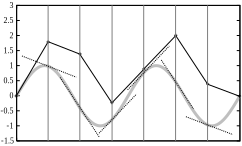 <?xml version="1.0" encoding="UTF-8"?>
<dia:diagram xmlns:dia="http://www.lysator.liu.se/~alla/dia/">
  <dia:layer name="Background" visible="true">
    <dia:object type="Standard - PolyLine" version="0" id="O0">
      <dia:attribute name="obj_pos">
        <dia:point val="3.624,9.631"/>
      </dia:attribute>
      <dia:attribute name="obj_bb">
        <dia:rectangle val="3.608,9.615;3.798,9.647"/>
      </dia:attribute>
      <dia:attribute name="poly_points">
        <dia:point val="3.624,9.631"/>
        <dia:point val="3.782,9.631"/>
      </dia:attribute>
      <dia:attribute name="line_width">
        <dia:real val="0.032"/>
      </dia:attribute>
    </dia:object>
    <dia:object type="Standard - PolyLine" version="0" id="O1">
      <dia:attribute name="obj_pos">
        <dia:point val="14.789,9.631"/>
      </dia:attribute>
      <dia:attribute name="obj_bb">
        <dia:rectangle val="14.614,9.615;14.805,9.647"/>
      </dia:attribute>
      <dia:attribute name="poly_points">
        <dia:point val="14.789,9.631"/>
        <dia:point val="14.63,9.631"/>
      </dia:attribute>
      <dia:attribute name="line_width">
        <dia:real val="0.032"/>
      </dia:attribute>
    </dia:object>
    <dia:object type="Standard - PolyLine" version="0" id="O2">
      <dia:attribute name="obj_pos">
        <dia:point val="3.624,8.877"/>
      </dia:attribute>
      <dia:attribute name="obj_bb">
        <dia:rectangle val="3.608,8.861;3.798,8.893"/>
      </dia:attribute>
      <dia:attribute name="poly_points">
        <dia:point val="3.624,8.877"/>
        <dia:point val="3.782,8.877"/>
      </dia:attribute>
      <dia:attribute name="line_width">
        <dia:real val="0.032"/>
      </dia:attribute>
    </dia:object>
    <dia:object type="Standard - PolyLine" version="0" id="O3">
      <dia:attribute name="obj_pos">
        <dia:point val="14.789,8.877"/>
      </dia:attribute>
      <dia:attribute name="obj_bb">
        <dia:rectangle val="14.614,8.861;14.805,8.893"/>
      </dia:attribute>
      <dia:attribute name="poly_points">
        <dia:point val="14.789,8.877"/>
        <dia:point val="14.63,8.877"/>
      </dia:attribute>
      <dia:attribute name="line_width">
        <dia:real val="0.032"/>
      </dia:attribute>
    </dia:object>
    <dia:object type="Standard - PolyLine" version="0" id="O4">
      <dia:attribute name="obj_pos">
        <dia:point val="3.624,8.126"/>
      </dia:attribute>
      <dia:attribute name="obj_bb">
        <dia:rectangle val="3.608,8.11;3.798,8.142"/>
      </dia:attribute>
      <dia:attribute name="poly_points">
        <dia:point val="3.624,8.126"/>
        <dia:point val="3.782,8.126"/>
      </dia:attribute>
      <dia:attribute name="line_width">
        <dia:real val="0.032"/>
      </dia:attribute>
    </dia:object>
    <dia:object type="Standard - PolyLine" version="0" id="O5">
      <dia:attribute name="obj_pos">
        <dia:point val="14.789,8.126"/>
      </dia:attribute>
      <dia:attribute name="obj_bb">
        <dia:rectangle val="14.614,8.11;14.805,8.142"/>
      </dia:attribute>
      <dia:attribute name="poly_points">
        <dia:point val="14.789,8.126"/>
        <dia:point val="14.63,8.126"/>
      </dia:attribute>
      <dia:attribute name="line_width">
        <dia:real val="0.032"/>
      </dia:attribute>
    </dia:object>
    <dia:object type="Standard - PolyLine" version="0" id="O6">
      <dia:attribute name="obj_pos">
        <dia:point val="3.624,7.372"/>
      </dia:attribute>
      <dia:attribute name="obj_bb">
        <dia:rectangle val="3.608,7.356;3.798,7.388"/>
      </dia:attribute>
      <dia:attribute name="poly_points">
        <dia:point val="3.624,7.372"/>
        <dia:point val="3.782,7.372"/>
      </dia:attribute>
      <dia:attribute name="line_width">
        <dia:real val="0.032"/>
      </dia:attribute>
    </dia:object>
    <dia:object type="Standard - PolyLine" version="0" id="O7">
      <dia:attribute name="obj_pos">
        <dia:point val="14.789,7.372"/>
      </dia:attribute>
      <dia:attribute name="obj_bb">
        <dia:rectangle val="14.614,7.356;14.805,7.388"/>
      </dia:attribute>
      <dia:attribute name="poly_points">
        <dia:point val="14.789,7.372"/>
        <dia:point val="14.63,7.372"/>
      </dia:attribute>
      <dia:attribute name="line_width">
        <dia:real val="0.032"/>
      </dia:attribute>
    </dia:object>
    <dia:object type="Standard - PolyLine" version="0" id="O8">
      <dia:attribute name="obj_pos">
        <dia:point val="3.624,6.621"/>
      </dia:attribute>
      <dia:attribute name="obj_bb">
        <dia:rectangle val="3.608,6.605;3.798,6.637"/>
      </dia:attribute>
      <dia:attribute name="poly_points">
        <dia:point val="3.624,6.621"/>
        <dia:point val="3.782,6.621"/>
      </dia:attribute>
      <dia:attribute name="line_width">
        <dia:real val="0.032"/>
      </dia:attribute>
    </dia:object>
    <dia:object type="Standard - PolyLine" version="0" id="O9">
      <dia:attribute name="obj_pos">
        <dia:point val="14.789,6.621"/>
      </dia:attribute>
      <dia:attribute name="obj_bb">
        <dia:rectangle val="14.614,6.605;14.805,6.637"/>
      </dia:attribute>
      <dia:attribute name="poly_points">
        <dia:point val="14.789,6.621"/>
        <dia:point val="14.63,6.621"/>
      </dia:attribute>
      <dia:attribute name="line_width">
        <dia:real val="0.032"/>
      </dia:attribute>
    </dia:object>
    <dia:object type="Standard - PolyLine" version="0" id="O10">
      <dia:attribute name="obj_pos">
        <dia:point val="3.624,5.867"/>
      </dia:attribute>
      <dia:attribute name="obj_bb">
        <dia:rectangle val="3.608,5.852;3.798,5.883"/>
      </dia:attribute>
      <dia:attribute name="poly_points">
        <dia:point val="3.624,5.867"/>
        <dia:point val="3.782,5.867"/>
      </dia:attribute>
      <dia:attribute name="line_width">
        <dia:real val="0.032"/>
      </dia:attribute>
    </dia:object>
    <dia:object type="Standard - PolyLine" version="0" id="O11">
      <dia:attribute name="obj_pos">
        <dia:point val="14.789,5.867"/>
      </dia:attribute>
      <dia:attribute name="obj_bb">
        <dia:rectangle val="14.614,5.852;14.805,5.883"/>
      </dia:attribute>
      <dia:attribute name="poly_points">
        <dia:point val="14.789,5.867"/>
        <dia:point val="14.63,5.867"/>
      </dia:attribute>
      <dia:attribute name="line_width">
        <dia:real val="0.032"/>
      </dia:attribute>
    </dia:object>
    <dia:object type="Standard - PolyLine" version="0" id="O12">
      <dia:attribute name="obj_pos">
        <dia:point val="3.624,5.116"/>
      </dia:attribute>
      <dia:attribute name="obj_bb">
        <dia:rectangle val="3.608,5.1;3.798,5.132"/>
      </dia:attribute>
      <dia:attribute name="poly_points">
        <dia:point val="3.624,5.116"/>
        <dia:point val="3.782,5.116"/>
      </dia:attribute>
      <dia:attribute name="line_width">
        <dia:real val="0.032"/>
      </dia:attribute>
    </dia:object>
    <dia:object type="Standard - PolyLine" version="0" id="O13">
      <dia:attribute name="obj_pos">
        <dia:point val="14.789,5.116"/>
      </dia:attribute>
      <dia:attribute name="obj_bb">
        <dia:rectangle val="14.614,5.1;14.805,5.132"/>
      </dia:attribute>
      <dia:attribute name="poly_points">
        <dia:point val="14.789,5.116"/>
        <dia:point val="14.63,5.116"/>
      </dia:attribute>
      <dia:attribute name="line_width">
        <dia:real val="0.032"/>
      </dia:attribute>
    </dia:object>
    <dia:object type="Standard - PolyLine" version="0" id="O14">
      <dia:attribute name="obj_pos">
        <dia:point val="3.624,4.362"/>
      </dia:attribute>
      <dia:attribute name="obj_bb">
        <dia:rectangle val="3.608,4.347;3.798,4.378"/>
      </dia:attribute>
      <dia:attribute name="poly_points">
        <dia:point val="3.624,4.362"/>
        <dia:point val="3.782,4.362"/>
      </dia:attribute>
      <dia:attribute name="line_width">
        <dia:real val="0.032"/>
      </dia:attribute>
    </dia:object>
    <dia:object type="Standard - PolyLine" version="0" id="O15">
      <dia:attribute name="obj_pos">
        <dia:point val="14.789,4.362"/>
      </dia:attribute>
      <dia:attribute name="obj_bb">
        <dia:rectangle val="14.614,4.347;14.805,4.378"/>
      </dia:attribute>
      <dia:attribute name="poly_points">
        <dia:point val="14.789,4.362"/>
        <dia:point val="14.63,4.362"/>
      </dia:attribute>
      <dia:attribute name="line_width">
        <dia:real val="0.032"/>
      </dia:attribute>
    </dia:object>
    <dia:object type="Standard - PolyLine" version="0" id="O16">
      <dia:attribute name="obj_pos">
        <dia:point val="3.624,3.611"/>
      </dia:attribute>
      <dia:attribute name="obj_bb">
        <dia:rectangle val="3.608,3.595;3.798,3.627"/>
      </dia:attribute>
      <dia:attribute name="poly_points">
        <dia:point val="3.624,3.611"/>
        <dia:point val="3.782,3.611"/>
      </dia:attribute>
      <dia:attribute name="line_width">
        <dia:real val="0.032"/>
      </dia:attribute>
    </dia:object>
    <dia:object type="Standard - PolyLine" version="0" id="O17">
      <dia:attribute name="obj_pos">
        <dia:point val="14.789,3.611"/>
      </dia:attribute>
      <dia:attribute name="obj_bb">
        <dia:rectangle val="14.614,3.595;14.805,3.627"/>
      </dia:attribute>
      <dia:attribute name="poly_points">
        <dia:point val="14.789,3.611"/>
        <dia:point val="14.63,3.611"/>
      </dia:attribute>
      <dia:attribute name="line_width">
        <dia:real val="0.032"/>
      </dia:attribute>
    </dia:object>
    <dia:object type="Standard - PolyLine" version="0" id="O18">
      <dia:attribute name="obj_pos">
        <dia:point val="3.624,2.857"/>
      </dia:attribute>
      <dia:attribute name="obj_bb">
        <dia:rectangle val="3.608,2.842;3.798,2.873"/>
      </dia:attribute>
      <dia:attribute name="poly_points">
        <dia:point val="3.624,2.857"/>
        <dia:point val="3.782,2.857"/>
      </dia:attribute>
      <dia:attribute name="line_width">
        <dia:real val="0.032"/>
      </dia:attribute>
    </dia:object>
    <dia:object type="Standard - PolyLine" version="0" id="O19">
      <dia:attribute name="obj_pos">
        <dia:point val="14.789,2.857"/>
      </dia:attribute>
      <dia:attribute name="obj_bb">
        <dia:rectangle val="14.614,2.842;14.805,2.873"/>
      </dia:attribute>
      <dia:attribute name="poly_points">
        <dia:point val="14.789,2.857"/>
        <dia:point val="14.63,2.857"/>
      </dia:attribute>
      <dia:attribute name="line_width">
        <dia:real val="0.032"/>
      </dia:attribute>
    </dia:object>
    <dia:object type="Standard - PolyLine" version="0" id="O20">
      <dia:attribute name="obj_pos">
        <dia:point val="3.624,9.631"/>
      </dia:attribute>
      <dia:attribute name="obj_bb">
        <dia:rectangle val="3.608,9.456;3.64,9.647"/>
      </dia:attribute>
      <dia:attribute name="poly_points">
        <dia:point val="3.624,9.631"/>
        <dia:point val="3.624,9.472"/>
      </dia:attribute>
      <dia:attribute name="line_width">
        <dia:real val="0.032"/>
      </dia:attribute>
    </dia:object>
    <dia:object type="Standard - PolyLine" version="0" id="O21">
      <dia:attribute name="obj_pos">
        <dia:point val="3.624,2.857"/>
      </dia:attribute>
      <dia:attribute name="obj_bb">
        <dia:rectangle val="3.608,2.842;3.64,3.032"/>
      </dia:attribute>
      <dia:attribute name="poly_points">
        <dia:point val="3.624,2.857"/>
        <dia:point val="3.624,3.016"/>
      </dia:attribute>
      <dia:attribute name="line_width">
        <dia:real val="0.032"/>
      </dia:attribute>
    </dia:object>
    <dia:object type="Standard - PolyLine" version="0" id="O22">
      <dia:attribute name="obj_pos">
        <dia:point val="3.624,9.631"/>
      </dia:attribute>
      <dia:attribute name="obj_bb">
        <dia:rectangle val="3.608,2.842;14.805,9.647"/>
      </dia:attribute>
      <dia:attribute name="poly_points">
        <dia:point val="3.624,9.631"/>
        <dia:point val="14.789,9.631"/>
        <dia:point val="14.789,2.857"/>
        <dia:point val="3.624,2.857"/>
        <dia:point val="3.624,9.631"/>
      </dia:attribute>
      <dia:attribute name="line_width">
        <dia:real val="0.032"/>
      </dia:attribute>
    </dia:object>
    <dia:object type="Standard - PolyLine" version="0" id="O23">
      <dia:attribute name="obj_pos">
        <dia:point val="3.624,7.372"/>
      </dia:attribute>
      <dia:attribute name="obj_bb">
        <dia:rectangle val="3.559,5.448;14.891,8.952"/>
      </dia:attribute>
      <dia:attribute name="poly_points">
        <dia:point val="3.624,7.372"/>
        <dia:point val="3.624,7.372"/>
        <dia:point val="3.651,7.326"/>
        <dia:point val="3.679,7.279"/>
        <dia:point val="3.708,7.231"/>
        <dia:point val="3.736,7.184"/>
        <dia:point val="3.763,7.137"/>
        <dia:point val="3.791,7.091"/>
        <dia:point val="3.818,7.044"/>
        <dia:point val="3.848,6.998"/>
        <dia:point val="3.876,6.953"/>
        <dia:point val="3.903,6.909"/>
        <dia:point val="3.931,6.862"/>
        <dia:point val="3.958,6.82"/>
        <dia:point val="3.986,6.775"/>
        <dia:point val="4.015,6.733"/>
        <dia:point val="4.043,6.689"/>
        <dia:point val="4.07,6.648"/>
        <dia:point val="4.098,6.606"/>
        <dia:point val="4.125,6.566"/>
        <dia:point val="4.155,6.528"/>
        <dia:point val="4.183,6.488"/>
        <dia:point val="4.21,6.449"/>
        <dia:point val="4.238,6.413"/>
        <dia:point val="4.265,6.378"/>
        <dia:point val="4.295,6.344"/>
        <dia:point val="4.322,6.31"/>
        <dia:point val="4.35,6.276"/>
        <dia:point val="4.377,6.244"/>
        <dia:point val="4.405,6.212"/>
        <dia:point val="4.432,6.183"/>
        <dia:point val="4.462,6.155"/>
        <dia:point val="4.489,6.128"/>
        <dia:point val="4.517,6.102"/>
        <dia:point val="4.544,6.077"/>
        <dia:point val="4.572,6.054"/>
        <dia:point val="4.602,6.032"/>
        <dia:point val="4.629,6.011"/>
        <dia:point val="4.657,5.992"/>
        <dia:point val="4.684,5.973"/>
        <dia:point val="4.712,5.956"/>
        <dia:point val="4.739,5.941"/>
        <dia:point val="4.769,5.927"/>
        <dia:point val="4.796,5.916"/>
        <dia:point val="4.824,5.903"/>
        <dia:point val="4.851,5.895"/>
        <dia:point val="4.879,5.886"/>
        <dia:point val="4.909,5.88"/>
        <dia:point val="4.936,5.874"/>
        <dia:point val="4.964,5.872"/>
        <dia:point val="4.991,5.87"/>
        <dia:point val="5.019,5.867"/>
        <dia:point val="5.048,5.87"/>
        <dia:point val="5.076,5.872"/>
        <dia:point val="5.103,5.874"/>
        <dia:point val="5.131,5.88"/>
        <dia:point val="5.158,5.886"/>
        <dia:point val="5.188,5.895"/>
        <dia:point val="5.215,5.903"/>
        <dia:point val="5.243,5.916"/>
        <dia:point val="5.271,5.927"/>
        <dia:point val="5.298,5.941"/>
        <dia:point val="5.326,5.956"/>
        <dia:point val="5.355,5.973"/>
        <dia:point val="5.383,5.992"/>
        <dia:point val="5.41,6.011"/>
        <dia:point val="5.438,6.032"/>
        <dia:point val="5.465,6.054"/>
        <dia:point val="5.495,6.077"/>
        <dia:point val="5.522,6.102"/>
        <dia:point val="5.55,6.128"/>
        <dia:point val="5.577,6.155"/>
        <dia:point val="5.605,6.183"/>
        <dia:point val="5.635,6.212"/>
        <dia:point val="5.662,6.244"/>
        <dia:point val="5.69,6.276"/>
        <dia:point val="5.717,6.31"/>
        <dia:point val="5.745,6.344"/>
        <dia:point val="5.772,6.378"/>
        <dia:point val="5.802,6.413"/>
        <dia:point val="5.829,6.449"/>
        <dia:point val="5.857,6.488"/>
        <dia:point val="5.884,6.528"/>
        <dia:point val="5.912,6.566"/>
        <dia:point val="5.941,6.606"/>
        <dia:point val="5.969,6.648"/>
        <dia:point val="5.997,6.689"/>
        <dia:point val="6.024,6.733"/>
        <dia:point val="6.052,6.775"/>
        <dia:point val="6.081,6.82"/>
        <dia:point val="6.109,6.862"/>
        <dia:point val="6.136,6.909"/>
        <dia:point val="6.164,6.953"/>
        <dia:point val="6.191,6.998"/>
        <dia:point val="6.219,7.044"/>
        <dia:point val="6.248,7.091"/>
        <dia:point val="6.276,7.137"/>
        <dia:point val="6.303,7.184"/>
        <dia:point val="6.331,7.231"/>
        <dia:point val="6.358,7.279"/>
        <dia:point val="6.388,7.326"/>
        <dia:point val="6.416,7.372"/>
        <dia:point val="6.443,7.421"/>
        <dia:point val="6.471,7.468"/>
        <dia:point val="6.498,7.514"/>
        <dia:point val="6.528,7.561"/>
        <dia:point val="6.555,7.609"/>
        <dia:point val="6.583,7.656"/>
        <dia:point val="6.61,7.7"/>
        <dia:point val="6.638,7.747"/>
        <dia:point val="6.665,7.794"/>
        <dia:point val="6.695,7.838"/>
        <dia:point val="6.723,7.882"/>
        <dia:point val="6.75,7.927"/>
        <dia:point val="6.778,7.971"/>
        <dia:point val="6.805,8.014"/>
        <dia:point val="6.835,8.056"/>
        <dia:point val="6.862,8.098"/>
        <dia:point val="6.89,8.139"/>
        <dia:point val="6.917,8.179"/>
        <dia:point val="6.945,8.219"/>
        <dia:point val="6.974,8.257"/>
        <dia:point val="7.002,8.295"/>
        <dia:point val="7.029,8.333"/>
        <dia:point val="7.057,8.369"/>
        <dia:point val="7.084,8.403"/>
        <dia:point val="7.112,8.437"/>
        <dia:point val="7.142,8.471"/>
        <dia:point val="7.169,8.503"/>
        <dia:point val="7.197,8.532"/>
        <dia:point val="7.224,8.562"/>
        <dia:point val="7.252,8.592"/>
        <dia:point val="7.281,8.617"/>
        <dia:point val="7.309,8.644"/>
        <dia:point val="7.336,8.668"/>
        <dia:point val="7.364,8.691"/>
        <dia:point val="7.391,8.714"/>
        <dia:point val="7.421,8.735"/>
        <dia:point val="7.449,8.755"/>
        <dia:point val="7.476,8.774"/>
        <dia:point val="7.504,8.788"/>
        <dia:point val="7.531,8.805"/>
        <dia:point val="7.559,8.818"/>
        <dia:point val="7.588,8.831"/>
        <dia:point val="7.616,8.841"/>
        <dia:point val="7.643,8.852"/>
        <dia:point val="7.671,8.86"/>
        <dia:point val="7.698,8.867"/>
        <dia:point val="7.728,8.871"/>
        <dia:point val="7.755,8.875"/>
        <dia:point val="7.783,8.877"/>
        <dia:point val="7.811,8.877"/>
        <dia:point val="7.838,8.877"/>
        <dia:point val="7.868,8.875"/>
        <dia:point val="7.895,8.871"/>
        <dia:point val="7.923,8.867"/>
        <dia:point val="7.95,8.86"/>
        <dia:point val="7.978,8.852"/>
        <dia:point val="8.005,8.841"/>
        <dia:point val="8.035,8.831"/>
        <dia:point val="8.062,8.818"/>
        <dia:point val="8.09,8.805"/>
        <dia:point val="8.117,8.788"/>
        <dia:point val="8.145,8.774"/>
        <dia:point val="8.175,8.755"/>
        <dia:point val="8.202,8.735"/>
        <dia:point val="8.23,8.714"/>
        <dia:point val="8.257,8.691"/>
        <dia:point val="8.285,8.668"/>
        <dia:point val="8.314,8.644"/>
        <dia:point val="8.342,8.617"/>
        <dia:point val="8.369,8.592"/>
        <dia:point val="8.397,8.562"/>
        <dia:point val="8.424,8.532"/>
        <dia:point val="8.452,8.503"/>
        <dia:point val="8.481,8.471"/>
        <dia:point val="8.509,8.437"/>
        <dia:point val="8.537,8.403"/>
        <dia:point val="8.564,8.369"/>
        <dia:point val="8.592,8.333"/>
        <dia:point val="8.621,8.295"/>
        <dia:point val="8.649,8.257"/>
        <dia:point val="8.676,8.219"/>
        <dia:point val="8.704,8.179"/>
        <dia:point val="8.731,8.139"/>
        <dia:point val="8.761,8.098"/>
        <dia:point val="8.788,8.056"/>
        <dia:point val="8.816,8.014"/>
        <dia:point val="8.843,7.971"/>
        <dia:point val="8.871,7.927"/>
        <dia:point val="8.898,7.882"/>
        <dia:point val="8.928,7.838"/>
        <dia:point val="8.956,7.794"/>
        <dia:point val="8.983,7.747"/>
        <dia:point val="9.011,7.7"/>
        <dia:point val="9.038,7.656"/>
        <dia:point val="9.068,7.609"/>
        <dia:point val="9.095,7.561"/>
        <dia:point val="9.123,7.514"/>
        <dia:point val="9.15,7.468"/>
        <dia:point val="9.178,7.421"/>
        <dia:point val="9.207,7.372"/>
        <dia:point val="9.235,7.326"/>
        <dia:point val="9.263,7.279"/>
        <dia:point val="9.29,7.231"/>
        <dia:point val="9.318,7.184"/>
        <dia:point val="9.345,7.137"/>
        <dia:point val="9.375,7.091"/>
        <dia:point val="9.402,7.044"/>
        <dia:point val="9.43,6.998"/>
        <dia:point val="9.457,6.953"/>
        <dia:point val="9.485,6.909"/>
        <dia:point val="9.514,6.862"/>
        <dia:point val="9.542,6.82"/>
        <dia:point val="9.569,6.775"/>
        <dia:point val="9.597,6.733"/>
        <dia:point val="9.624,6.689"/>
        <dia:point val="9.654,6.648"/>
        <dia:point val="9.682,6.606"/>
        <dia:point val="9.709,6.566"/>
        <dia:point val="9.737,6.528"/>
        <dia:point val="9.764,6.488"/>
        <dia:point val="9.792,6.449"/>
        <dia:point val="9.821,6.413"/>
        <dia:point val="9.849,6.378"/>
        <dia:point val="9.876,6.344"/>
        <dia:point val="9.904,6.31"/>
        <dia:point val="9.931,6.276"/>
        <dia:point val="9.961,6.244"/>
        <dia:point val="9.989,6.212"/>
        <dia:point val="10.016,6.183"/>
        <dia:point val="10.044,6.155"/>
        <dia:point val="10.071,6.128"/>
        <dia:point val="10.101,6.102"/>
        <dia:point val="10.128,6.077"/>
        <dia:point val="10.156,6.054"/>
        <dia:point val="10.183,6.032"/>
        <dia:point val="10.211,6.011"/>
        <dia:point val="10.238,5.992"/>
        <dia:point val="10.268,5.973"/>
        <dia:point val="10.296,5.956"/>
        <dia:point val="10.323,5.941"/>
        <dia:point val="10.351,5.927"/>
        <dia:point val="10.378,5.916"/>
        <dia:point val="10.408,5.903"/>
        <dia:point val="10.435,5.895"/>
        <dia:point val="10.463,5.886"/>
        <dia:point val="10.49,5.88"/>
        <dia:point val="10.518,5.874"/>
        <dia:point val="10.547,5.872"/>
        <dia:point val="10.575,5.87"/>
        <dia:point val="10.602,5.867"/>
        <dia:point val="10.63,5.87"/>
        <dia:point val="10.657,5.872"/>
        <dia:point val="10.685,5.874"/>
        <dia:point val="10.715,5.88"/>
        <dia:point val="10.742,5.886"/>
        <dia:point val="10.77,5.895"/>
        <dia:point val="10.797,5.903"/>
        <dia:point val="10.825,5.916"/>
        <dia:point val="10.854,5.927"/>
        <dia:point val="10.882,5.941"/>
        <dia:point val="10.909,5.956"/>
        <dia:point val="10.937,5.973"/>
        <dia:point val="10.964,5.992"/>
        <dia:point val="10.994,6.011"/>
        <dia:point val="11.021,6.032"/>
        <dia:point val="11.049,6.054"/>
        <dia:point val="11.076,6.077"/>
        <dia:point val="11.104,6.102"/>
        <dia:point val="11.132,6.128"/>
        <dia:point val="11.161,6.155"/>
        <dia:point val="11.189,6.183"/>
        <dia:point val="11.216,6.212"/>
        <dia:point val="11.244,6.244"/>
        <dia:point val="11.271,6.276"/>
        <dia:point val="11.301,6.31"/>
        <dia:point val="11.328,6.344"/>
        <dia:point val="11.356,6.378"/>
        <dia:point val="11.383,6.413"/>
        <dia:point val="11.411,6.449"/>
        <dia:point val="11.438,6.488"/>
        <dia:point val="11.468,6.528"/>
        <dia:point val="11.496,6.566"/>
        <dia:point val="11.523,6.606"/>
        <dia:point val="11.551,6.648"/>
        <dia:point val="11.578,6.689"/>
        <dia:point val="11.608,6.733"/>
        <dia:point val="11.635,6.775"/>
        <dia:point val="11.663,6.82"/>
        <dia:point val="11.69,6.862"/>
        <dia:point val="11.718,6.909"/>
        <dia:point val="11.748,6.953"/>
        <dia:point val="11.775,6.998"/>
        <dia:point val="11.803,7.044"/>
        <dia:point val="11.83,7.091"/>
        <dia:point val="11.858,7.137"/>
        <dia:point val="11.887,7.184"/>
        <dia:point val="11.915,7.231"/>
        <dia:point val="11.942,7.279"/>
        <dia:point val="11.97,7.326"/>
        <dia:point val="11.997,7.372"/>
        <dia:point val="12.025,7.421"/>
        <dia:point val="12.054,7.468"/>
        <dia:point val="12.082,7.514"/>
        <dia:point val="12.109,7.561"/>
        <dia:point val="12.137,7.609"/>
        <dia:point val="12.165,7.656"/>
        <dia:point val="12.194,7.7"/>
        <dia:point val="12.222,7.747"/>
        <dia:point val="12.249,7.794"/>
        <dia:point val="12.277,7.838"/>
        <dia:point val="12.304,7.882"/>
        <dia:point val="12.334,7.927"/>
        <dia:point val="12.361,7.971"/>
        <dia:point val="12.389,8.014"/>
        <dia:point val="12.416,8.056"/>
        <dia:point val="12.444,8.098"/>
        <dia:point val="12.471,8.139"/>
        <dia:point val="12.501,8.179"/>
        <dia:point val="12.528,8.219"/>
        <dia:point val="12.556,8.257"/>
        <dia:point val="12.584,8.295"/>
        <dia:point val="12.611,8.333"/>
        <dia:point val="12.641,8.369"/>
        <dia:point val="12.668,8.403"/>
        <dia:point val="12.696,8.437"/>
        <dia:point val="12.723,8.471"/>
        <dia:point val="12.751,8.503"/>
        <dia:point val="12.78,8.532"/>
        <dia:point val="12.808,8.562"/>
        <dia:point val="12.835,8.592"/>
        <dia:point val="12.863,8.617"/>
        <dia:point val="12.89,8.644"/>
        <dia:point val="12.918,8.668"/>
        <dia:point val="12.948,8.691"/>
        <dia:point val="12.975,8.714"/>
        <dia:point val="13.003,8.735"/>
        <dia:point val="13.03,8.755"/>
        <dia:point val="13.058,8.774"/>
        <dia:point val="13.087,8.788"/>
        <dia:point val="13.115,8.805"/>
        <dia:point val="13.142,8.818"/>
        <dia:point val="13.17,8.831"/>
        <dia:point val="13.197,8.841"/>
        <dia:point val="13.227,8.852"/>
        <dia:point val="13.255,8.86"/>
        <dia:point val="13.282,8.867"/>
        <dia:point val="13.31,8.871"/>
        <dia:point val="13.337,8.875"/>
        <dia:point val="13.365,8.877"/>
        <dia:point val="13.394,8.877"/>
        <dia:point val="13.422,8.877"/>
        <dia:point val="13.449,8.875"/>
        <dia:point val="13.477,8.871"/>
        <dia:point val="13.504,8.867"/>
        <dia:point val="13.534,8.86"/>
        <dia:point val="13.562,8.852"/>
        <dia:point val="13.589,8.841"/>
        <dia:point val="13.617,8.831"/>
        <dia:point val="13.644,8.818"/>
        <dia:point val="13.674,8.805"/>
        <dia:point val="13.701,8.788"/>
        <dia:point val="13.729,8.774"/>
        <dia:point val="13.756,8.755"/>
        <dia:point val="13.784,8.735"/>
        <dia:point val="13.811,8.714"/>
        <dia:point val="13.841,8.691"/>
        <dia:point val="13.868,8.668"/>
        <dia:point val="13.896,8.644"/>
        <dia:point val="13.923,8.617"/>
        <dia:point val="13.951,8.592"/>
        <dia:point val="13.981,8.562"/>
        <dia:point val="14.008,8.532"/>
        <dia:point val="14.036,8.503"/>
        <dia:point val="14.063,8.471"/>
        <dia:point val="14.091,8.437"/>
        <dia:point val="14.12,8.403"/>
        <dia:point val="14.148,8.369"/>
        <dia:point val="14.175,8.333"/>
        <dia:point val="14.203,8.295"/>
        <dia:point val="14.23,8.257"/>
        <dia:point val="14.258,8.219"/>
        <dia:point val="14.287,8.179"/>
        <dia:point val="14.315,8.139"/>
        <dia:point val="14.342,8.098"/>
        <dia:point val="14.37,8.056"/>
        <dia:point val="14.398,8.014"/>
        <dia:point val="14.427,7.971"/>
        <dia:point val="14.455,7.927"/>
        <dia:point val="14.482,7.882"/>
        <dia:point val="14.51,7.838"/>
        <dia:point val="14.537,7.794"/>
        <dia:point val="14.567,7.747"/>
        <dia:point val="14.594,7.7"/>
        <dia:point val="14.622,7.656"/>
        <dia:point val="14.649,7.609"/>
        <dia:point val="14.677,7.561"/>
        <dia:point val="14.704,7.514"/>
        <dia:point val="14.734,7.468"/>
        <dia:point val="14.762,7.421"/>
        <dia:point val="14.789,7.372"/>
      </dia:attribute>
      <dia:attribute name="line_color">
        <dia:color val="#bfbfbf"/>
      </dia:attribute>
      <dia:attribute name="line_width">
        <dia:real val="0.15"/>
      </dia:attribute>
    </dia:object>
    <dia:object type="Standard - PolyLine" version="0" id="O24">
      <dia:attribute name="obj_pos">
        <dia:point val="3.624,9.631"/>
      </dia:attribute>
      <dia:attribute name="obj_bb">
        <dia:rectangle val="3.608,2.842;14.805,9.647"/>
      </dia:attribute>
      <dia:attribute name="poly_points">
        <dia:point val="3.624,9.631"/>
        <dia:point val="14.789,9.631"/>
        <dia:point val="14.789,2.857"/>
        <dia:point val="3.624,2.857"/>
        <dia:point val="3.624,9.631"/>
      </dia:attribute>
      <dia:attribute name="line_width">
        <dia:real val="0.032"/>
      </dia:attribute>
    </dia:object>
    <dia:object type="Standard - Text" version="0" id="O25">
      <dia:attribute name="obj_pos">
        <dia:point val="3.465,9.762"/>
      </dia:attribute>
      <dia:attribute name="obj_bb">
        <dia:rectangle val="2.791,9.437;3.465,10.011"/>
      </dia:attribute>
      <dia:attribute name="text">
        <dia:composite type="text">
          <dia:attribute name="string">
            <dia:string>#-1.5#</dia:string>
          </dia:attribute>
          <dia:attribute name="font">
            <dia:font family="times new roman" style="0" name="Times-Roman"/>
          </dia:attribute>
          <dia:attribute name="height">
            <dia:real val="0.492"/>
          </dia:attribute>
          <dia:attribute name="pos">
            <dia:point val="3.465,9.762"/>
          </dia:attribute>
          <dia:attribute name="color">
            <dia:color val="#000000"/>
          </dia:attribute>
          <dia:attribute name="alignment">
            <dia:enum val="2"/>
          </dia:attribute>
        </dia:composite>
      </dia:attribute>
    </dia:object>
    <dia:object type="Standard - Text" version="0" id="O26">
      <dia:attribute name="obj_pos">
        <dia:point val="3.465,9.009"/>
      </dia:attribute>
      <dia:attribute name="obj_bb">
        <dia:rectangle val="3.124,8.684;3.465,9.258"/>
      </dia:attribute>
      <dia:attribute name="text">
        <dia:composite type="text">
          <dia:attribute name="string">
            <dia:string>#-1#</dia:string>
          </dia:attribute>
          <dia:attribute name="font">
            <dia:font family="times new roman" style="0" name="Times-Roman"/>
          </dia:attribute>
          <dia:attribute name="height">
            <dia:real val="0.492"/>
          </dia:attribute>
          <dia:attribute name="pos">
            <dia:point val="3.465,9.009"/>
          </dia:attribute>
          <dia:attribute name="color">
            <dia:color val="#000000"/>
          </dia:attribute>
          <dia:attribute name="alignment">
            <dia:enum val="2"/>
          </dia:attribute>
        </dia:composite>
      </dia:attribute>
    </dia:object>
    <dia:object type="Standard - Text" version="0" id="O27">
      <dia:attribute name="obj_pos">
        <dia:point val="3.465,8.257"/>
      </dia:attribute>
      <dia:attribute name="obj_bb">
        <dia:rectangle val="2.791,7.932;3.465,8.507"/>
      </dia:attribute>
      <dia:attribute name="text">
        <dia:composite type="text">
          <dia:attribute name="string">
            <dia:string>#-0.5#</dia:string>
          </dia:attribute>
          <dia:attribute name="font">
            <dia:font family="times new roman" style="0" name="Times-Roman"/>
          </dia:attribute>
          <dia:attribute name="height">
            <dia:real val="0.492"/>
          </dia:attribute>
          <dia:attribute name="pos">
            <dia:point val="3.465,8.257"/>
          </dia:attribute>
          <dia:attribute name="color">
            <dia:color val="#000000"/>
          </dia:attribute>
          <dia:attribute name="alignment">
            <dia:enum val="2"/>
          </dia:attribute>
        </dia:composite>
      </dia:attribute>
    </dia:object>
    <dia:object type="Standard - Text" version="0" id="O28">
      <dia:attribute name="obj_pos">
        <dia:point val="3.465,7.504"/>
      </dia:attribute>
      <dia:attribute name="obj_bb">
        <dia:rectangle val="3.131,7.179;3.465,7.753"/>
      </dia:attribute>
      <dia:attribute name="text">
        <dia:composite type="text">
          <dia:attribute name="string">
            <dia:string># 0#</dia:string>
          </dia:attribute>
          <dia:attribute name="font">
            <dia:font family="times new roman" style="0" name="Times-Roman"/>
          </dia:attribute>
          <dia:attribute name="height">
            <dia:real val="0.492"/>
          </dia:attribute>
          <dia:attribute name="pos">
            <dia:point val="3.465,7.504"/>
          </dia:attribute>
          <dia:attribute name="color">
            <dia:color val="#000000"/>
          </dia:attribute>
          <dia:attribute name="alignment">
            <dia:enum val="2"/>
          </dia:attribute>
        </dia:composite>
      </dia:attribute>
    </dia:object>
    <dia:object type="Standard - Text" version="0" id="O29">
      <dia:attribute name="obj_pos">
        <dia:point val="3.465,6.752"/>
      </dia:attribute>
      <dia:attribute name="obj_bb">
        <dia:rectangle val="2.798,6.427;3.465,7.002"/>
      </dia:attribute>
      <dia:attribute name="text">
        <dia:composite type="text">
          <dia:attribute name="string">
            <dia:string># 0.5#</dia:string>
          </dia:attribute>
          <dia:attribute name="font">
            <dia:font family="times new roman" style="0" name="Times-Roman"/>
          </dia:attribute>
          <dia:attribute name="height">
            <dia:real val="0.492"/>
          </dia:attribute>
          <dia:attribute name="pos">
            <dia:point val="3.465,6.752"/>
          </dia:attribute>
          <dia:attribute name="color">
            <dia:color val="#000000"/>
          </dia:attribute>
          <dia:attribute name="alignment">
            <dia:enum val="2"/>
          </dia:attribute>
        </dia:composite>
      </dia:attribute>
    </dia:object>
    <dia:object type="Standard - Text" version="0" id="O30">
      <dia:attribute name="obj_pos">
        <dia:point val="3.465,5.999"/>
      </dia:attribute>
      <dia:attribute name="obj_bb">
        <dia:rectangle val="3.131,5.674;3.465,6.248"/>
      </dia:attribute>
      <dia:attribute name="text">
        <dia:composite type="text">
          <dia:attribute name="string">
            <dia:string># 1#</dia:string>
          </dia:attribute>
          <dia:attribute name="font">
            <dia:font family="times new roman" style="0" name="Times-Roman"/>
          </dia:attribute>
          <dia:attribute name="height">
            <dia:real val="0.492"/>
          </dia:attribute>
          <dia:attribute name="pos">
            <dia:point val="3.465,5.999"/>
          </dia:attribute>
          <dia:attribute name="color">
            <dia:color val="#000000"/>
          </dia:attribute>
          <dia:attribute name="alignment">
            <dia:enum val="2"/>
          </dia:attribute>
        </dia:composite>
      </dia:attribute>
    </dia:object>
    <dia:object type="Standard - Text" version="0" id="O31">
      <dia:attribute name="obj_pos">
        <dia:point val="3.465,5.247"/>
      </dia:attribute>
      <dia:attribute name="obj_bb">
        <dia:rectangle val="2.798,4.922;3.465,5.497"/>
      </dia:attribute>
      <dia:attribute name="text">
        <dia:composite type="text">
          <dia:attribute name="string">
            <dia:string># 1.5#</dia:string>
          </dia:attribute>
          <dia:attribute name="font">
            <dia:font family="times new roman" style="0" name="Times-Roman"/>
          </dia:attribute>
          <dia:attribute name="height">
            <dia:real val="0.492"/>
          </dia:attribute>
          <dia:attribute name="pos">
            <dia:point val="3.465,5.247"/>
          </dia:attribute>
          <dia:attribute name="color">
            <dia:color val="#000000"/>
          </dia:attribute>
          <dia:attribute name="alignment">
            <dia:enum val="2"/>
          </dia:attribute>
        </dia:composite>
      </dia:attribute>
    </dia:object>
    <dia:object type="Standard - Text" version="0" id="O32">
      <dia:attribute name="obj_pos">
        <dia:point val="3.465,4.494"/>
      </dia:attribute>
      <dia:attribute name="obj_bb">
        <dia:rectangle val="3.131,4.169;3.465,4.743"/>
      </dia:attribute>
      <dia:attribute name="text">
        <dia:composite type="text">
          <dia:attribute name="string">
            <dia:string># 2#</dia:string>
          </dia:attribute>
          <dia:attribute name="font">
            <dia:font family="times new roman" style="0" name="Times-Roman"/>
          </dia:attribute>
          <dia:attribute name="height">
            <dia:real val="0.492"/>
          </dia:attribute>
          <dia:attribute name="pos">
            <dia:point val="3.465,4.494"/>
          </dia:attribute>
          <dia:attribute name="color">
            <dia:color val="#000000"/>
          </dia:attribute>
          <dia:attribute name="alignment">
            <dia:enum val="2"/>
          </dia:attribute>
        </dia:composite>
      </dia:attribute>
    </dia:object>
    <dia:object type="Standard - Text" version="0" id="O33">
      <dia:attribute name="obj_pos">
        <dia:point val="3.465,3.742"/>
      </dia:attribute>
      <dia:attribute name="obj_bb">
        <dia:rectangle val="2.798,3.417;3.465,3.992"/>
      </dia:attribute>
      <dia:attribute name="text">
        <dia:composite type="text">
          <dia:attribute name="string">
            <dia:string># 2.5#</dia:string>
          </dia:attribute>
          <dia:attribute name="font">
            <dia:font family="times new roman" style="0" name="Times-Roman"/>
          </dia:attribute>
          <dia:attribute name="height">
            <dia:real val="0.492"/>
          </dia:attribute>
          <dia:attribute name="pos">
            <dia:point val="3.465,3.742"/>
          </dia:attribute>
          <dia:attribute name="color">
            <dia:color val="#000000"/>
          </dia:attribute>
          <dia:attribute name="alignment">
            <dia:enum val="2"/>
          </dia:attribute>
        </dia:composite>
      </dia:attribute>
    </dia:object>
    <dia:object type="Standard - Text" version="0" id="O34">
      <dia:attribute name="obj_pos">
        <dia:point val="3.465,2.989"/>
      </dia:attribute>
      <dia:attribute name="obj_bb">
        <dia:rectangle val="3.131,2.664;3.465,3.238"/>
      </dia:attribute>
      <dia:attribute name="text">
        <dia:composite type="text">
          <dia:attribute name="string">
            <dia:string># 3#</dia:string>
          </dia:attribute>
          <dia:attribute name="font">
            <dia:font family="times new roman" style="0" name="Times-Roman"/>
          </dia:attribute>
          <dia:attribute name="height">
            <dia:real val="0.492"/>
          </dia:attribute>
          <dia:attribute name="pos">
            <dia:point val="3.465,2.989"/>
          </dia:attribute>
          <dia:attribute name="color">
            <dia:color val="#000000"/>
          </dia:attribute>
          <dia:attribute name="alignment">
            <dia:enum val="2"/>
          </dia:attribute>
        </dia:composite>
      </dia:attribute>
    </dia:object>
    <dia:object type="Standard - PolyLine" version="0" id="O35">
      <dia:attribute name="obj_pos">
        <dia:point val="3.524,7.385"/>
      </dia:attribute>
      <dia:attribute name="obj_bb">
        <dia:rectangle val="3.524,7.369;3.696,7.401"/>
      </dia:attribute>
      <dia:attribute name="poly_points">
        <dia:point val="3.524,7.385"/>
        <dia:point val="3.524,7.385"/>
        <dia:point val="3.681,7.385"/>
      </dia:attribute>
      <dia:attribute name="line_width">
        <dia:real val="0.032"/>
      </dia:attribute>
    </dia:object>
    <dia:object type="Standard - PolyLine" version="0" id="O36">
      <dia:attribute name="obj_pos">
        <dia:point val="3.602,7.463"/>
      </dia:attribute>
      <dia:attribute name="obj_bb">
        <dia:rectangle val="3.586,7.291;3.618,7.463"/>
      </dia:attribute>
      <dia:attribute name="poly_points">
        <dia:point val="3.602,7.463"/>
        <dia:point val="3.602,7.463"/>
        <dia:point val="3.602,7.307"/>
      </dia:attribute>
      <dia:attribute name="line_width">
        <dia:real val="0.032"/>
      </dia:attribute>
    </dia:object>
    <dia:object type="Standard - PolyLine" version="0" id="O37">
      <dia:attribute name="obj_pos">
        <dia:point val="5.12,4.684"/>
      </dia:attribute>
      <dia:attribute name="obj_bb">
        <dia:rectangle val="5.12,4.668;5.292,4.7"/>
      </dia:attribute>
      <dia:attribute name="poly_points">
        <dia:point val="5.12,4.684"/>
        <dia:point val="5.12,4.684"/>
        <dia:point val="5.277,4.684"/>
      </dia:attribute>
      <dia:attribute name="line_width">
        <dia:real val="0.032"/>
      </dia:attribute>
    </dia:object>
    <dia:object type="Standard - PolyLine" version="0" id="O38">
      <dia:attribute name="obj_pos">
        <dia:point val="5.198,4.763"/>
      </dia:attribute>
      <dia:attribute name="obj_bb">
        <dia:rectangle val="5.182,4.59;5.214,4.763"/>
      </dia:attribute>
      <dia:attribute name="poly_points">
        <dia:point val="5.198,4.763"/>
        <dia:point val="5.198,4.763"/>
        <dia:point val="5.198,4.606"/>
      </dia:attribute>
      <dia:attribute name="line_width">
        <dia:real val="0.032"/>
      </dia:attribute>
    </dia:object>
    <dia:object type="Standard - PolyLine" version="0" id="O39">
      <dia:attribute name="obj_pos">
        <dia:point val="6.714,5.285"/>
      </dia:attribute>
      <dia:attribute name="obj_bb">
        <dia:rectangle val="6.714,5.269;6.886,5.301"/>
      </dia:attribute>
      <dia:attribute name="poly_points">
        <dia:point val="6.714,5.285"/>
        <dia:point val="6.714,5.285"/>
        <dia:point val="6.87,5.285"/>
      </dia:attribute>
      <dia:attribute name="line_width">
        <dia:real val="0.032"/>
      </dia:attribute>
    </dia:object>
    <dia:object type="Standard - PolyLine" version="0" id="O40">
      <dia:attribute name="obj_pos">
        <dia:point val="6.792,5.364"/>
      </dia:attribute>
      <dia:attribute name="obj_bb">
        <dia:rectangle val="6.776,5.191;6.808,5.364"/>
      </dia:attribute>
      <dia:attribute name="poly_points">
        <dia:point val="6.792,5.364"/>
        <dia:point val="6.792,5.364"/>
        <dia:point val="6.792,5.207"/>
      </dia:attribute>
      <dia:attribute name="line_width">
        <dia:real val="0.032"/>
      </dia:attribute>
    </dia:object>
    <dia:object type="Standard - PolyLine" version="0" id="O41">
      <dia:attribute name="obj_pos">
        <dia:point val="8.31,7.72"/>
      </dia:attribute>
      <dia:attribute name="obj_bb">
        <dia:rectangle val="8.31,7.704;8.482,7.735"/>
      </dia:attribute>
      <dia:attribute name="poly_points">
        <dia:point val="8.31,7.72"/>
        <dia:point val="8.31,7.72"/>
        <dia:point val="8.466,7.72"/>
      </dia:attribute>
      <dia:attribute name="line_width">
        <dia:real val="0.032"/>
      </dia:attribute>
    </dia:object>
    <dia:object type="Standard - PolyLine" version="0" id="O42">
      <dia:attribute name="obj_pos">
        <dia:point val="8.388,7.798"/>
      </dia:attribute>
      <dia:attribute name="obj_bb">
        <dia:rectangle val="8.372,7.625;8.404,7.798"/>
      </dia:attribute>
      <dia:attribute name="poly_points">
        <dia:point val="8.388,7.798"/>
        <dia:point val="8.388,7.798"/>
        <dia:point val="8.388,7.641"/>
      </dia:attribute>
      <dia:attribute name="line_width">
        <dia:real val="0.032"/>
      </dia:attribute>
    </dia:object>
    <dia:object type="Standard - PolyLine" version="0" id="O43">
      <dia:attribute name="obj_pos">
        <dia:point val="9.904,6.035"/>
      </dia:attribute>
      <dia:attribute name="obj_bb">
        <dia:rectangle val="9.904,6.019;10.076,6.051"/>
      </dia:attribute>
      <dia:attribute name="poly_points">
        <dia:point val="9.904,6.035"/>
        <dia:point val="9.904,6.035"/>
        <dia:point val="10.06,6.035"/>
      </dia:attribute>
      <dia:attribute name="line_width">
        <dia:real val="0.032"/>
      </dia:attribute>
    </dia:object>
    <dia:object type="Standard - PolyLine" version="0" id="O44">
      <dia:attribute name="obj_pos">
        <dia:point val="9.982,6.113"/>
      </dia:attribute>
      <dia:attribute name="obj_bb">
        <dia:rectangle val="9.966,5.94;9.998,6.113"/>
      </dia:attribute>
      <dia:attribute name="poly_points">
        <dia:point val="9.982,6.113"/>
        <dia:point val="9.982,6.113"/>
        <dia:point val="9.982,5.956"/>
      </dia:attribute>
      <dia:attribute name="line_width">
        <dia:real val="0.032"/>
      </dia:attribute>
    </dia:object>
    <dia:object type="Standard - PolyLine" version="0" id="O45">
      <dia:attribute name="obj_pos">
        <dia:point val="11.5,4.35"/>
      </dia:attribute>
      <dia:attribute name="obj_bb">
        <dia:rectangle val="11.5,4.334;11.672,4.366"/>
      </dia:attribute>
      <dia:attribute name="poly_points">
        <dia:point val="11.5,4.35"/>
        <dia:point val="11.5,4.35"/>
        <dia:point val="11.656,4.35"/>
      </dia:attribute>
      <dia:attribute name="line_width">
        <dia:real val="0.032"/>
      </dia:attribute>
    </dia:object>
    <dia:object type="Standard - PolyLine" version="0" id="O46">
      <dia:attribute name="obj_pos">
        <dia:point val="11.578,4.428"/>
      </dia:attribute>
      <dia:attribute name="obj_bb">
        <dia:rectangle val="11.562,4.256;11.594,4.428"/>
      </dia:attribute>
      <dia:attribute name="poly_points">
        <dia:point val="11.578,4.428"/>
        <dia:point val="11.578,4.428"/>
        <dia:point val="11.578,4.271"/>
      </dia:attribute>
      <dia:attribute name="line_width">
        <dia:real val="0.032"/>
      </dia:attribute>
    </dia:object>
    <dia:object type="Standard - PolyLine" version="0" id="O47">
      <dia:attribute name="obj_pos">
        <dia:point val="13.093,6.784"/>
      </dia:attribute>
      <dia:attribute name="obj_bb">
        <dia:rectangle val="13.093,6.768;13.266,6.8"/>
      </dia:attribute>
      <dia:attribute name="poly_points">
        <dia:point val="13.093,6.784"/>
        <dia:point val="13.093,6.784"/>
        <dia:point val="13.25,6.784"/>
      </dia:attribute>
      <dia:attribute name="line_width">
        <dia:real val="0.032"/>
      </dia:attribute>
    </dia:object>
    <dia:object type="Standard - PolyLine" version="0" id="O48">
      <dia:attribute name="obj_pos">
        <dia:point val="13.172,6.862"/>
      </dia:attribute>
      <dia:attribute name="obj_bb">
        <dia:rectangle val="13.156,6.69;13.188,6.862"/>
      </dia:attribute>
      <dia:attribute name="poly_points">
        <dia:point val="13.172,6.862"/>
        <dia:point val="13.172,6.862"/>
        <dia:point val="13.172,6.706"/>
      </dia:attribute>
      <dia:attribute name="line_width">
        <dia:real val="0.032"/>
      </dia:attribute>
    </dia:object>
    <dia:object type="Standard - PolyLine" version="0" id="O49">
      <dia:attribute name="obj_pos">
        <dia:point val="14.689,7.385"/>
      </dia:attribute>
      <dia:attribute name="obj_bb">
        <dia:rectangle val="14.689,7.369;14.862,7.401"/>
      </dia:attribute>
      <dia:attribute name="poly_points">
        <dia:point val="14.689,7.385"/>
        <dia:point val="14.689,7.385"/>
        <dia:point val="14.846,7.385"/>
      </dia:attribute>
      <dia:attribute name="line_width">
        <dia:real val="0.032"/>
      </dia:attribute>
    </dia:object>
    <dia:object type="Standard - PolyLine" version="0" id="O50">
      <dia:attribute name="obj_pos">
        <dia:point val="14.768,7.463"/>
      </dia:attribute>
      <dia:attribute name="obj_bb">
        <dia:rectangle val="14.752,7.291;14.784,7.463"/>
      </dia:attribute>
      <dia:attribute name="poly_points">
        <dia:point val="14.768,7.463"/>
        <dia:point val="14.768,7.463"/>
        <dia:point val="14.768,7.307"/>
      </dia:attribute>
      <dia:attribute name="line_width">
        <dia:real val="0.032"/>
      </dia:attribute>
    </dia:object>
    <dia:object type="Standard - Line" version="0" id="O51">
      <dia:attribute name="obj_pos">
        <dia:point val="3.601,7.392"/>
      </dia:attribute>
      <dia:attribute name="obj_bb">
        <dia:rectangle val="3.58,4.686;5.203,7.413"/>
      </dia:attribute>
      <dia:attribute name="conn_endpoints">
        <dia:point val="3.601,7.392"/>
        <dia:point val="5.182,4.707"/>
      </dia:attribute>
      <dia:attribute name="numcp">
        <dia:int val="1"/>
      </dia:attribute>
      <dia:attribute name="line_width">
        <dia:real val="0.03"/>
      </dia:attribute>
    </dia:object>
    <dia:object type="Standard - Line" version="0" id="O52">
      <dia:attribute name="obj_pos">
        <dia:point val="5.218,4.68"/>
      </dia:attribute>
      <dia:attribute name="obj_bb">
        <dia:rectangle val="5.198,4.661;6.818,5.318"/>
      </dia:attribute>
      <dia:attribute name="conn_endpoints">
        <dia:point val="5.218,4.68"/>
        <dia:point val="6.799,5.298"/>
      </dia:attribute>
      <dia:attribute name="numcp">
        <dia:int val="1"/>
      </dia:attribute>
      <dia:attribute name="line_width">
        <dia:real val="0.03"/>
      </dia:attribute>
    </dia:object>
    <dia:object type="Standard - Line" version="0" id="O53">
      <dia:attribute name="obj_pos">
        <dia:point val="6.79,5.307"/>
      </dia:attribute>
      <dia:attribute name="obj_bb">
        <dia:rectangle val="6.769,5.286;8.419,7.766"/>
      </dia:attribute>
      <dia:attribute name="conn_endpoints">
        <dia:point val="6.79,5.307"/>
        <dia:point val="8.398,7.745"/>
      </dia:attribute>
      <dia:attribute name="numcp">
        <dia:int val="1"/>
      </dia:attribute>
      <dia:attribute name="line_width">
        <dia:real val="0.03"/>
      </dia:attribute>
    </dia:object>
    <dia:object type="Standard - Line" version="0" id="O54">
      <dia:attribute name="obj_pos">
        <dia:point val="8.387,7.728"/>
      </dia:attribute>
      <dia:attribute name="obj_bb">
        <dia:rectangle val="8.366,6.028;10.007,7.749"/>
      </dia:attribute>
      <dia:attribute name="conn_endpoints">
        <dia:point val="8.387,7.728"/>
        <dia:point val="9.986,6.049"/>
      </dia:attribute>
      <dia:attribute name="numcp">
        <dia:int val="1"/>
      </dia:attribute>
      <dia:attribute name="line_width">
        <dia:real val="0.03"/>
      </dia:attribute>
    </dia:object>
    <dia:object type="Standard - Line" version="0" id="O55">
      <dia:attribute name="obj_pos">
        <dia:point val="9.977,6.04"/>
      </dia:attribute>
      <dia:attribute name="obj_bb">
        <dia:rectangle val="9.956,4.341;11.606,6.062"/>
      </dia:attribute>
      <dia:attribute name="conn_endpoints">
        <dia:point val="9.977,6.04"/>
        <dia:point val="11.585,4.362"/>
      </dia:attribute>
      <dia:attribute name="numcp">
        <dia:int val="1"/>
      </dia:attribute>
      <dia:attribute name="line_width">
        <dia:real val="0.03"/>
      </dia:attribute>
    </dia:object>
    <dia:object type="Standard - Line" version="0" id="O56">
      <dia:attribute name="obj_pos">
        <dia:point val="11.576,4.362"/>
      </dia:attribute>
      <dia:attribute name="obj_bb">
        <dia:rectangle val="11.555,4.341;13.204,6.83"/>
      </dia:attribute>
      <dia:attribute name="conn_endpoints">
        <dia:point val="11.576,4.362"/>
        <dia:point val="13.184,6.809"/>
      </dia:attribute>
      <dia:attribute name="numcp">
        <dia:int val="1"/>
      </dia:attribute>
      <dia:attribute name="line_width">
        <dia:real val="0.03"/>
      </dia:attribute>
    </dia:object>
    <dia:object type="Standard - Line" version="0" id="O57">
      <dia:attribute name="obj_pos">
        <dia:point val="13.175,6.8"/>
      </dia:attribute>
      <dia:attribute name="obj_bb">
        <dia:rectangle val="13.155,6.781;14.793,7.42"/>
      </dia:attribute>
      <dia:attribute name="conn_endpoints">
        <dia:point val="13.175,6.8"/>
        <dia:point val="14.774,7.401"/>
      </dia:attribute>
      <dia:attribute name="numcp">
        <dia:int val="1"/>
      </dia:attribute>
      <dia:attribute name="line_width">
        <dia:real val="0.03"/>
      </dia:attribute>
    </dia:object>
    <dia:object type="Standard - Line" version="0" id="O58">
      <dia:attribute name="obj_pos">
        <dia:point val="5.198,2.861"/>
      </dia:attribute>
      <dia:attribute name="obj_bb">
        <dia:rectangle val="5.193,2.856;5.203,9.646"/>
      </dia:attribute>
      <dia:attribute name="conn_endpoints">
        <dia:point val="5.198,2.861"/>
        <dia:point val="5.198,9.641"/>
      </dia:attribute>
      <dia:attribute name="numcp">
        <dia:int val="1"/>
      </dia:attribute>
      <dia:attribute name="line_color">
        <dia:color val="#7f7f7f"/>
      </dia:attribute>
      <dia:attribute name="line_width">
        <dia:real val="0.01"/>
      </dia:attribute>
    </dia:object>
    <dia:object type="Standard - Line" version="0" id="O59">
      <dia:attribute name="obj_pos">
        <dia:point val="6.784,2.859"/>
      </dia:attribute>
      <dia:attribute name="obj_bb">
        <dia:rectangle val="6.779,2.854;6.789,9.643"/>
      </dia:attribute>
      <dia:attribute name="conn_endpoints">
        <dia:point val="6.784,2.859"/>
        <dia:point val="6.784,9.638"/>
      </dia:attribute>
      <dia:attribute name="numcp">
        <dia:int val="1"/>
      </dia:attribute>
      <dia:attribute name="line_color">
        <dia:color val="#7f7f7f"/>
      </dia:attribute>
      <dia:attribute name="line_width">
        <dia:real val="0.01"/>
      </dia:attribute>
    </dia:object>
    <dia:object type="Standard - Line" version="0" id="O60">
      <dia:attribute name="obj_pos">
        <dia:point val="8.396,2.85"/>
      </dia:attribute>
      <dia:attribute name="obj_bb">
        <dia:rectangle val="8.391,2.845;8.401,9.635"/>
      </dia:attribute>
      <dia:attribute name="conn_endpoints">
        <dia:point val="8.396,2.85"/>
        <dia:point val="8.396,9.63"/>
      </dia:attribute>
      <dia:attribute name="numcp">
        <dia:int val="1"/>
      </dia:attribute>
      <dia:attribute name="line_color">
        <dia:color val="#7f7f7f"/>
      </dia:attribute>
      <dia:attribute name="line_width">
        <dia:real val="0.01"/>
      </dia:attribute>
    </dia:object>
    <dia:object type="Standard - Line" version="0" id="O61">
      <dia:attribute name="obj_pos">
        <dia:point val="9.977,2.85"/>
      </dia:attribute>
      <dia:attribute name="obj_bb">
        <dia:rectangle val="9.972,2.845;9.982,9.635"/>
      </dia:attribute>
      <dia:attribute name="conn_endpoints">
        <dia:point val="9.977,2.85"/>
        <dia:point val="9.977,9.63"/>
      </dia:attribute>
      <dia:attribute name="numcp">
        <dia:int val="1"/>
      </dia:attribute>
      <dia:attribute name="line_color">
        <dia:color val="#7f7f7f"/>
      </dia:attribute>
      <dia:attribute name="line_width">
        <dia:real val="0.01"/>
      </dia:attribute>
    </dia:object>
    <dia:object type="Standard - Line" version="0" id="O62">
      <dia:attribute name="obj_pos">
        <dia:point val="11.571,2.85"/>
      </dia:attribute>
      <dia:attribute name="obj_bb">
        <dia:rectangle val="11.566,2.845;11.576,9.635"/>
      </dia:attribute>
      <dia:attribute name="conn_endpoints">
        <dia:point val="11.571,2.85"/>
        <dia:point val="11.571,9.63"/>
      </dia:attribute>
      <dia:attribute name="numcp">
        <dia:int val="1"/>
      </dia:attribute>
      <dia:attribute name="line_color">
        <dia:color val="#7f7f7f"/>
      </dia:attribute>
      <dia:attribute name="line_width">
        <dia:real val="0.01"/>
      </dia:attribute>
    </dia:object>
    <dia:object type="Standard - Line" version="0" id="O63">
      <dia:attribute name="obj_pos">
        <dia:point val="13.17,2.859"/>
      </dia:attribute>
      <dia:attribute name="obj_bb">
        <dia:rectangle val="13.165,2.854;13.175,9.643"/>
      </dia:attribute>
      <dia:attribute name="conn_endpoints">
        <dia:point val="13.17,2.859"/>
        <dia:point val="13.17,9.638"/>
      </dia:attribute>
      <dia:attribute name="numcp">
        <dia:int val="1"/>
      </dia:attribute>
      <dia:attribute name="line_color">
        <dia:color val="#7f7f7f"/>
      </dia:attribute>
      <dia:attribute name="line_width">
        <dia:real val="0.01"/>
      </dia:attribute>
    </dia:object>
    <dia:object type="Standard - Line" version="0" id="O64">
      <dia:attribute name="obj_pos">
        <dia:point val="3.891,5.385"/>
      </dia:attribute>
      <dia:attribute name="obj_bb">
        <dia:rectangle val="3.884,5.378;6.609,6.451"/>
      </dia:attribute>
      <dia:attribute name="conn_endpoints">
        <dia:point val="3.891,5.385"/>
        <dia:point val="6.603,6.445"/>
      </dia:attribute>
      <dia:attribute name="numcp">
        <dia:int val="1"/>
      </dia:attribute>
      <dia:attribute name="line_width">
        <dia:real val="0.01"/>
      </dia:attribute>
      <dia:attribute name="line_style">
        <dia:enum val="4"/>
      </dia:attribute>
      <dia:attribute name="dashlength">
        <dia:real val="0.5"/>
      </dia:attribute>
    </dia:object>
    <dia:object type="Standard - Line" version="0" id="O65">
      <dia:attribute name="obj_pos">
        <dia:point val="5.801,6.46"/>
      </dia:attribute>
      <dia:attribute name="obj_bb">
        <dia:rectangle val="5.794,6.453;7.76,9.444"/>
      </dia:attribute>
      <dia:attribute name="conn_endpoints">
        <dia:point val="5.801,6.46"/>
        <dia:point val="7.753,9.437"/>
      </dia:attribute>
      <dia:attribute name="numcp">
        <dia:int val="1"/>
      </dia:attribute>
      <dia:attribute name="line_width">
        <dia:real val="0.01"/>
      </dia:attribute>
      <dia:attribute name="line_style">
        <dia:enum val="4"/>
      </dia:attribute>
      <dia:attribute name="dashlength">
        <dia:real val="0.5"/>
      </dia:attribute>
    </dia:object>
    <dia:object type="Standard - Line" version="0" id="O66">
      <dia:attribute name="obj_pos">
        <dia:point val="7.748,9.244"/>
      </dia:attribute>
      <dia:attribute name="obj_bb">
        <dia:rectangle val="7.741,7.284;9.623,9.251"/>
      </dia:attribute>
      <dia:attribute name="conn_endpoints">
        <dia:point val="7.748,9.244"/>
        <dia:point val="9.616,7.291"/>
      </dia:attribute>
      <dia:attribute name="numcp">
        <dia:int val="1"/>
      </dia:attribute>
      <dia:attribute name="line_width">
        <dia:real val="0.01"/>
      </dia:attribute>
      <dia:attribute name="line_style">
        <dia:enum val="4"/>
      </dia:attribute>
      <dia:attribute name="dashlength">
        <dia:real val="0.5"/>
      </dia:attribute>
    </dia:object>
    <dia:object type="Standard - Line" version="0" id="O67">
      <dia:attribute name="obj_pos">
        <dia:point val="9.173,7.077"/>
      </dia:attribute>
      <dia:attribute name="obj_bb">
        <dia:rectangle val="9.166,4.879;11.265,7.084"/>
      </dia:attribute>
      <dia:attribute name="conn_endpoints">
        <dia:point val="9.173,7.077"/>
        <dia:point val="11.258,4.886"/>
      </dia:attribute>
      <dia:attribute name="numcp">
        <dia:int val="1"/>
      </dia:attribute>
      <dia:attribute name="line_width">
        <dia:real val="0.01"/>
      </dia:attribute>
      <dia:attribute name="line_style">
        <dia:enum val="4"/>
      </dia:attribute>
      <dia:attribute name="dashlength">
        <dia:real val="0.5"/>
      </dia:attribute>
    </dia:object>
    <dia:object type="Standard - Line" version="0" id="O68">
      <dia:attribute name="obj_pos">
        <dia:point val="10.856,5.585"/>
      </dia:attribute>
      <dia:attribute name="obj_bb">
        <dia:rectangle val="10.849,5.578;12.47,8.039"/>
      </dia:attribute>
      <dia:attribute name="conn_endpoints">
        <dia:point val="10.856,5.585"/>
        <dia:point val="12.464,8.032"/>
      </dia:attribute>
      <dia:attribute name="numcp">
        <dia:int val="1"/>
      </dia:attribute>
      <dia:attribute name="line_width">
        <dia:real val="0.01"/>
      </dia:attribute>
      <dia:attribute name="line_style">
        <dia:enum val="4"/>
      </dia:attribute>
      <dia:attribute name="dashlength">
        <dia:real val="0.5"/>
      </dia:attribute>
    </dia:object>
    <dia:object type="Standard - Line" version="0" id="O69">
      <dia:attribute name="obj_pos">
        <dia:point val="12.089,8.421"/>
      </dia:attribute>
      <dia:attribute name="obj_bb">
        <dia:rectangle val="12.083,8.414;14.437,9.319"/>
      </dia:attribute>
      <dia:attribute name="conn_endpoints">
        <dia:point val="12.089,8.421"/>
        <dia:point val="14.431,9.313"/>
      </dia:attribute>
      <dia:attribute name="numcp">
        <dia:int val="1"/>
      </dia:attribute>
      <dia:attribute name="line_width">
        <dia:real val="0.01"/>
      </dia:attribute>
      <dia:attribute name="line_style">
        <dia:enum val="4"/>
      </dia:attribute>
      <dia:attribute name="dashlength">
        <dia:real val="0.5"/>
      </dia:attribute>
    </dia:object>
  </dia:layer>
</dia:diagram>
